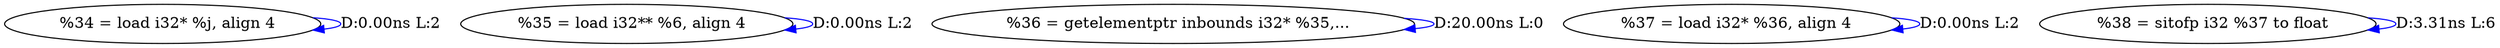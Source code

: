 digraph {
Node0x2d07f40[label="  %34 = load i32* %j, align 4"];
Node0x2d07f40 -> Node0x2d07f40[label="D:0.00ns L:2",color=blue];
Node0x2d08020[label="  %35 = load i32** %6, align 4"];
Node0x2d08020 -> Node0x2d08020[label="D:0.00ns L:2",color=blue];
Node0x2d08100[label="  %36 = getelementptr inbounds i32* %35,..."];
Node0x2d08100 -> Node0x2d08100[label="D:20.00ns L:0",color=blue];
Node0x2d081e0[label="  %37 = load i32* %36, align 4"];
Node0x2d081e0 -> Node0x2d081e0[label="D:0.00ns L:2",color=blue];
Node0x2d082c0[label="  %38 = sitofp i32 %37 to float"];
Node0x2d082c0 -> Node0x2d082c0[label="D:3.31ns L:6",color=blue];
}
